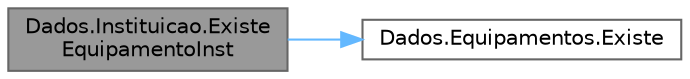 digraph "Dados.Instituicao.ExisteEquipamentoInst"
{
 // LATEX_PDF_SIZE
  bgcolor="transparent";
  edge [fontname=Helvetica,fontsize=10,labelfontname=Helvetica,labelfontsize=10];
  node [fontname=Helvetica,fontsize=10,shape=box,height=0.2,width=0.4];
  rankdir="LR";
  Node1 [id="Node000001",label="Dados.Instituicao.Existe\lEquipamentoInst",height=0.2,width=0.4,color="gray40", fillcolor="grey60", style="filled", fontcolor="black",tooltip="Funcao que verifica se existe um determinado equipamento na lista de equipamentos da instituicao."];
  Node1 -> Node2 [id="edge1_Node000001_Node000002",color="steelblue1",style="solid",tooltip=" "];
  Node2 [id="Node000002",label="Dados.Equipamentos.Existe",height=0.2,width=0.4,color="grey40", fillcolor="white", style="filled",URL="$class_dados_1_1_equipamentos.html#a5a69d454e668f8545416c3be10885ccc",tooltip="Funcao que verifica se existe um determinado equipamento num dicionario de equipamentos."];
}
